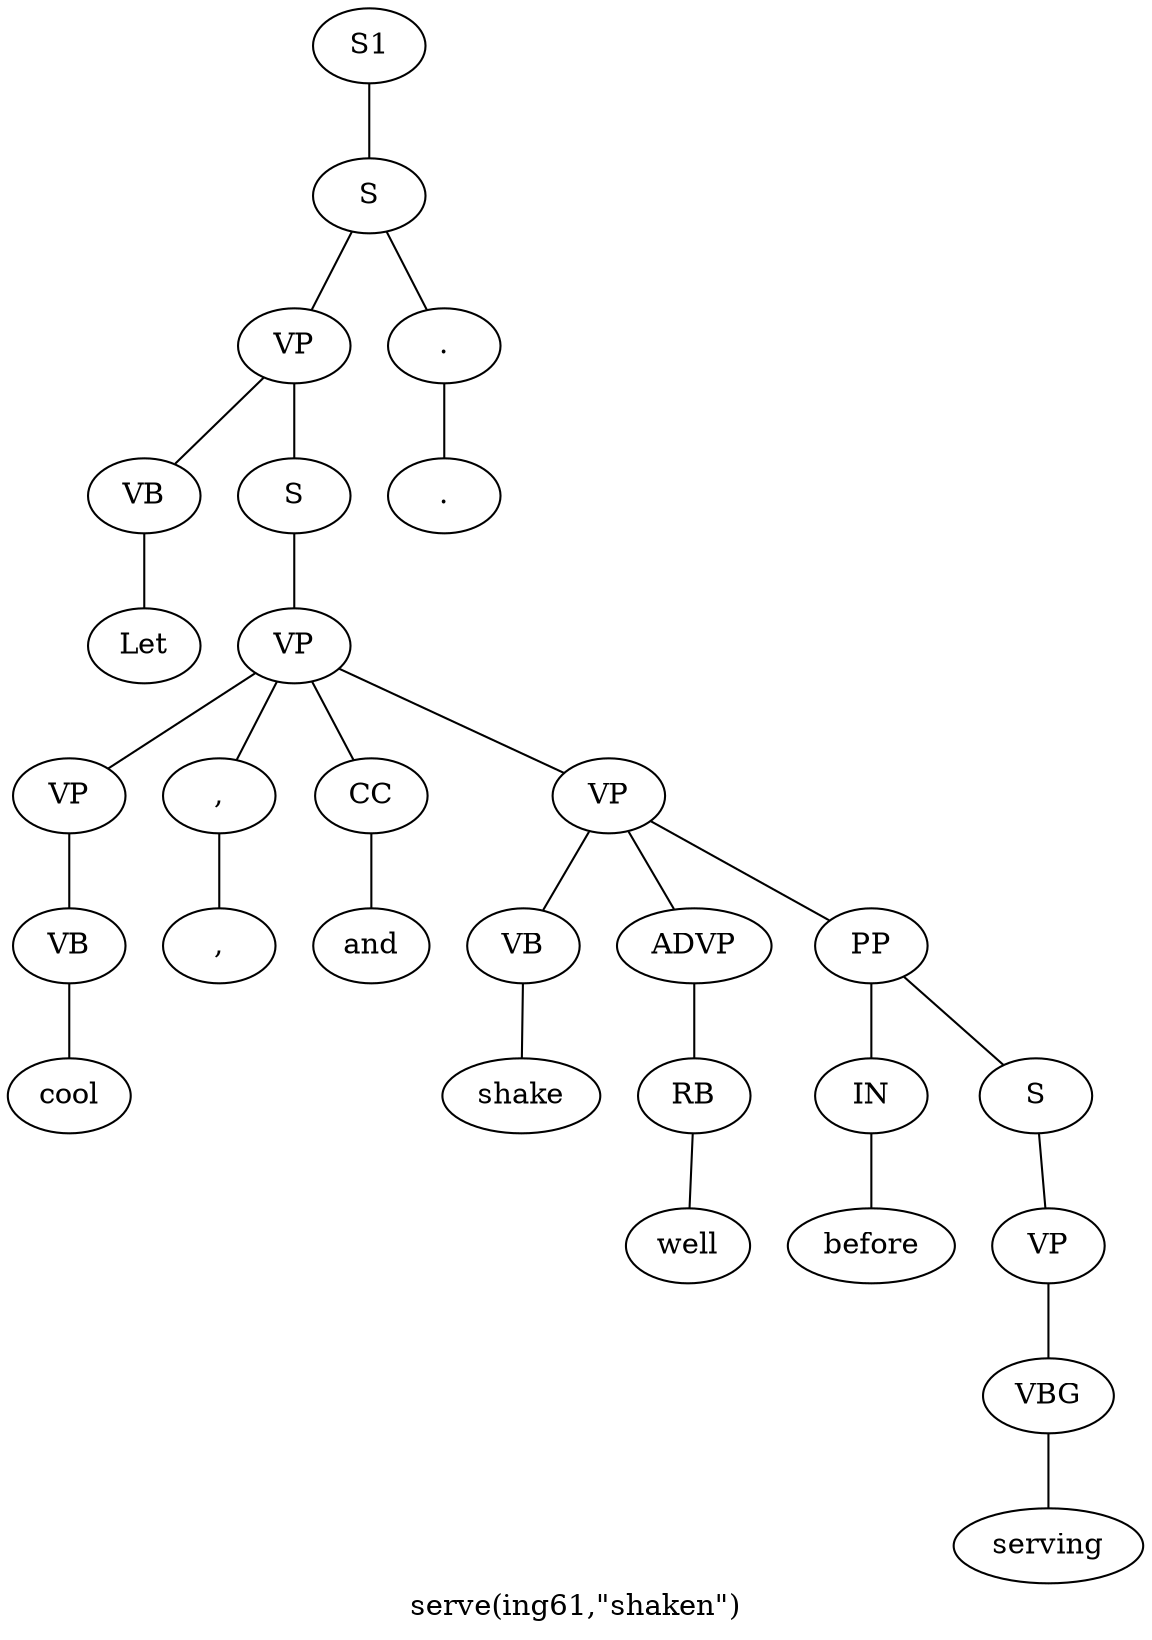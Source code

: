 graph SyntaxGraph {
	label = "serve(ing61,\"shaken\")";
	Node0 [label="S1"];
	Node1 [label="S"];
	Node2 [label="VP"];
	Node3 [label="VB"];
	Node4 [label="Let"];
	Node5 [label="S"];
	Node6 [label="VP"];
	Node7 [label="VP"];
	Node8 [label="VB"];
	Node9 [label="cool"];
	Node10 [label=","];
	Node11 [label=","];
	Node12 [label="CC"];
	Node13 [label="and"];
	Node14 [label="VP"];
	Node15 [label="VB"];
	Node16 [label="shake"];
	Node17 [label="ADVP"];
	Node18 [label="RB"];
	Node19 [label="well"];
	Node20 [label="PP"];
	Node21 [label="IN"];
	Node22 [label="before"];
	Node23 [label="S"];
	Node24 [label="VP"];
	Node25 [label="VBG"];
	Node26 [label="serving"];
	Node27 [label="."];
	Node28 [label="."];

	Node0 -- Node1;
	Node1 -- Node2;
	Node1 -- Node27;
	Node2 -- Node3;
	Node2 -- Node5;
	Node3 -- Node4;
	Node5 -- Node6;
	Node6 -- Node7;
	Node6 -- Node10;
	Node6 -- Node12;
	Node6 -- Node14;
	Node7 -- Node8;
	Node8 -- Node9;
	Node10 -- Node11;
	Node12 -- Node13;
	Node14 -- Node15;
	Node14 -- Node17;
	Node14 -- Node20;
	Node15 -- Node16;
	Node17 -- Node18;
	Node18 -- Node19;
	Node20 -- Node21;
	Node20 -- Node23;
	Node21 -- Node22;
	Node23 -- Node24;
	Node24 -- Node25;
	Node25 -- Node26;
	Node27 -- Node28;
}